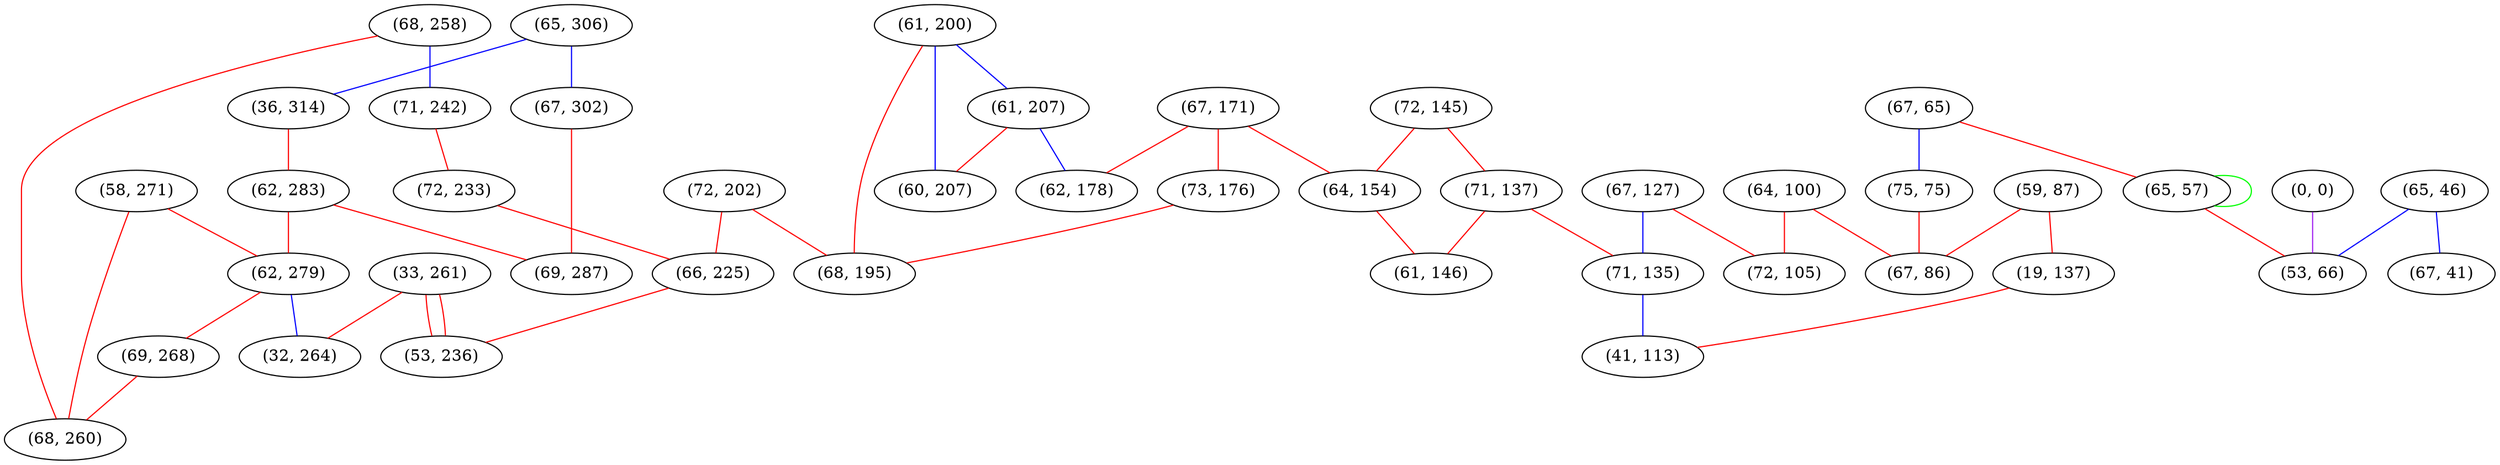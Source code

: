 graph "" {
"(58, 271)";
"(67, 65)";
"(75, 75)";
"(61, 200)";
"(67, 171)";
"(65, 306)";
"(67, 127)";
"(0, 0)";
"(64, 100)";
"(72, 145)";
"(68, 258)";
"(71, 137)";
"(59, 87)";
"(72, 105)";
"(64, 154)";
"(72, 202)";
"(71, 242)";
"(72, 233)";
"(36, 314)";
"(73, 176)";
"(61, 207)";
"(67, 302)";
"(62, 283)";
"(69, 287)";
"(61, 146)";
"(65, 57)";
"(65, 46)";
"(62, 279)";
"(71, 135)";
"(33, 261)";
"(60, 207)";
"(62, 178)";
"(19, 137)";
"(67, 86)";
"(69, 268)";
"(68, 260)";
"(53, 66)";
"(66, 225)";
"(67, 41)";
"(41, 113)";
"(68, 195)";
"(53, 236)";
"(32, 264)";
"(58, 271)" -- "(68, 260)"  [color=red, key=0, weight=1];
"(58, 271)" -- "(62, 279)"  [color=red, key=0, weight=1];
"(67, 65)" -- "(65, 57)"  [color=red, key=0, weight=1];
"(67, 65)" -- "(75, 75)"  [color=blue, key=0, weight=3];
"(75, 75)" -- "(67, 86)"  [color=red, key=0, weight=1];
"(61, 200)" -- "(60, 207)"  [color=blue, key=0, weight=3];
"(61, 200)" -- "(61, 207)"  [color=blue, key=0, weight=3];
"(61, 200)" -- "(68, 195)"  [color=red, key=0, weight=1];
"(67, 171)" -- "(73, 176)"  [color=red, key=0, weight=1];
"(67, 171)" -- "(62, 178)"  [color=red, key=0, weight=1];
"(67, 171)" -- "(64, 154)"  [color=red, key=0, weight=1];
"(65, 306)" -- "(36, 314)"  [color=blue, key=0, weight=3];
"(65, 306)" -- "(67, 302)"  [color=blue, key=0, weight=3];
"(67, 127)" -- "(72, 105)"  [color=red, key=0, weight=1];
"(67, 127)" -- "(71, 135)"  [color=blue, key=0, weight=3];
"(0, 0)" -- "(53, 66)"  [color=purple, key=0, weight=4];
"(64, 100)" -- "(72, 105)"  [color=red, key=0, weight=1];
"(64, 100)" -- "(67, 86)"  [color=red, key=0, weight=1];
"(72, 145)" -- "(64, 154)"  [color=red, key=0, weight=1];
"(72, 145)" -- "(71, 137)"  [color=red, key=0, weight=1];
"(68, 258)" -- "(68, 260)"  [color=red, key=0, weight=1];
"(68, 258)" -- "(71, 242)"  [color=blue, key=0, weight=3];
"(71, 137)" -- "(61, 146)"  [color=red, key=0, weight=1];
"(71, 137)" -- "(71, 135)"  [color=red, key=0, weight=1];
"(59, 87)" -- "(19, 137)"  [color=red, key=0, weight=1];
"(59, 87)" -- "(67, 86)"  [color=red, key=0, weight=1];
"(64, 154)" -- "(61, 146)"  [color=red, key=0, weight=1];
"(72, 202)" -- "(68, 195)"  [color=red, key=0, weight=1];
"(72, 202)" -- "(66, 225)"  [color=red, key=0, weight=1];
"(71, 242)" -- "(72, 233)"  [color=red, key=0, weight=1];
"(72, 233)" -- "(66, 225)"  [color=red, key=0, weight=1];
"(36, 314)" -- "(62, 283)"  [color=red, key=0, weight=1];
"(73, 176)" -- "(68, 195)"  [color=red, key=0, weight=1];
"(61, 207)" -- "(60, 207)"  [color=red, key=0, weight=1];
"(61, 207)" -- "(62, 178)"  [color=blue, key=0, weight=3];
"(67, 302)" -- "(69, 287)"  [color=red, key=0, weight=1];
"(62, 283)" -- "(69, 287)"  [color=red, key=0, weight=1];
"(62, 283)" -- "(62, 279)"  [color=red, key=0, weight=1];
"(65, 57)" -- "(53, 66)"  [color=red, key=0, weight=1];
"(65, 57)" -- "(65, 57)"  [color=green, key=0, weight=2];
"(65, 46)" -- "(67, 41)"  [color=blue, key=0, weight=3];
"(65, 46)" -- "(53, 66)"  [color=blue, key=0, weight=3];
"(62, 279)" -- "(69, 268)"  [color=red, key=0, weight=1];
"(62, 279)" -- "(32, 264)"  [color=blue, key=0, weight=3];
"(71, 135)" -- "(41, 113)"  [color=blue, key=0, weight=3];
"(33, 261)" -- "(53, 236)"  [color=red, key=0, weight=1];
"(33, 261)" -- "(53, 236)"  [color=red, key=1, weight=1];
"(33, 261)" -- "(32, 264)"  [color=red, key=0, weight=1];
"(19, 137)" -- "(41, 113)"  [color=red, key=0, weight=1];
"(69, 268)" -- "(68, 260)"  [color=red, key=0, weight=1];
"(66, 225)" -- "(53, 236)"  [color=red, key=0, weight=1];
}
